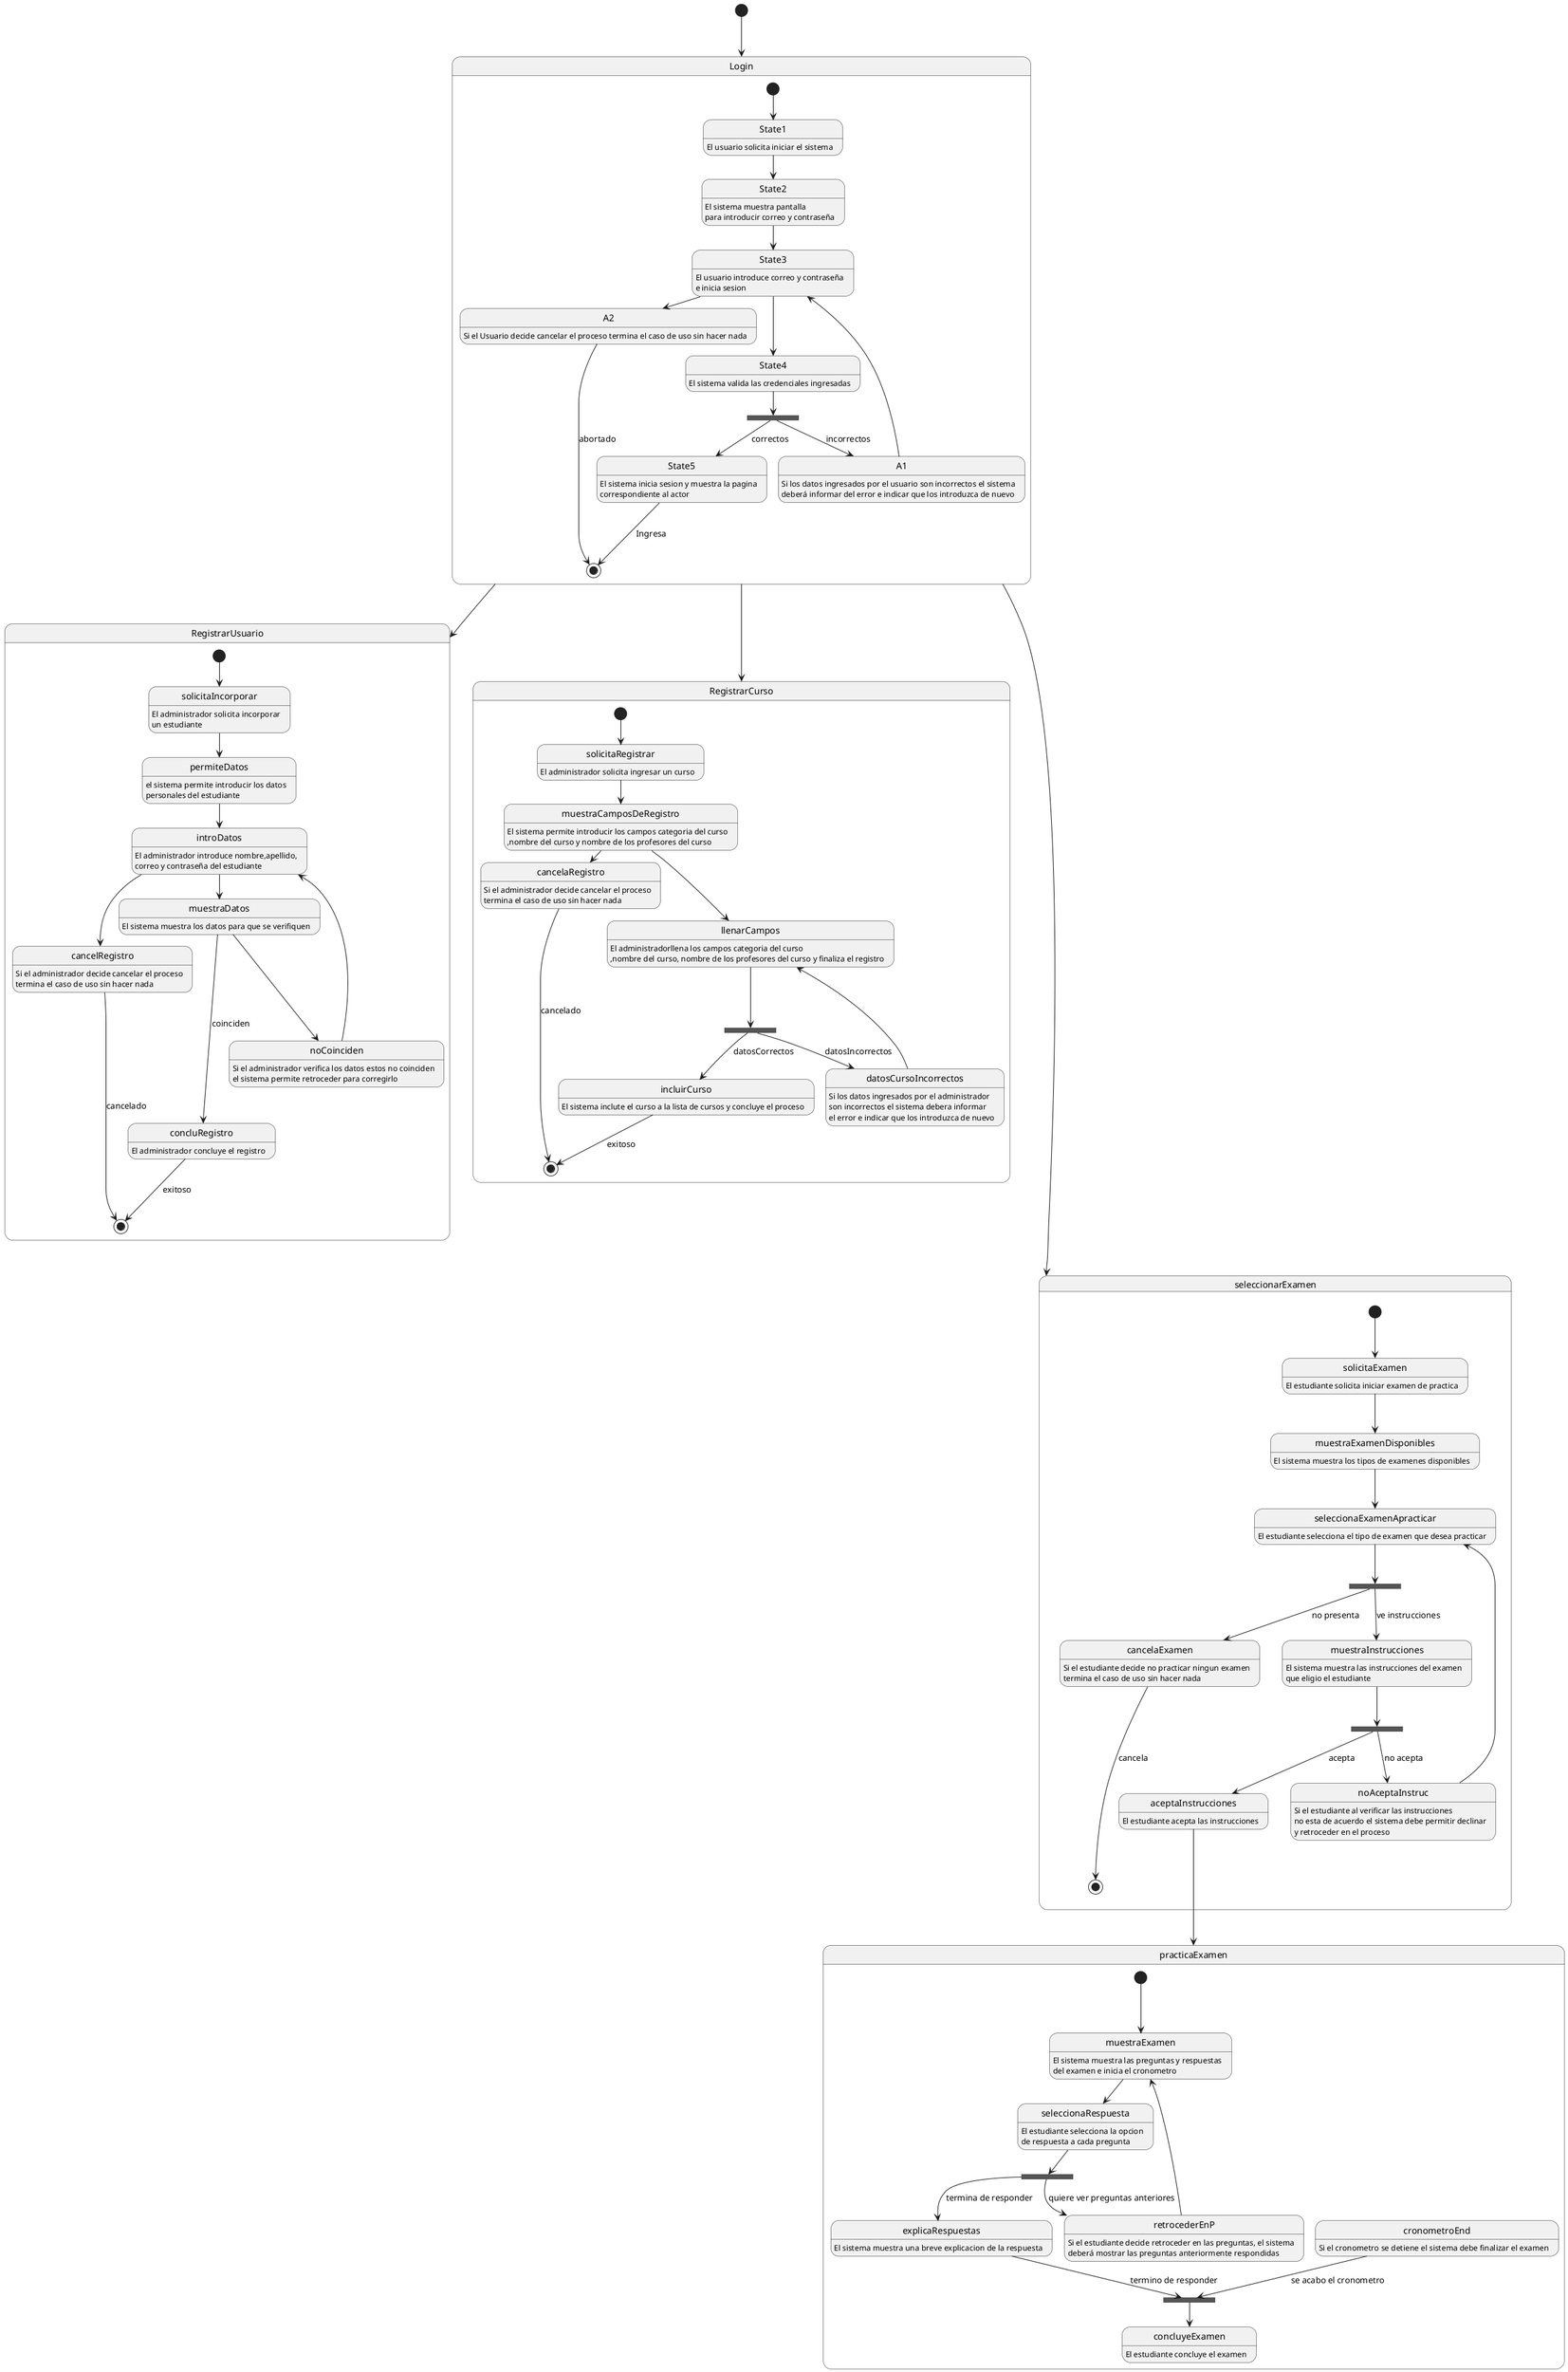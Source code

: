@startuml "Diagrama de estado"
[*]-->Login
state Login{
    [*]-->State1
    State1:El usuario solicita iniciar el sistema
    State1-->State2
    State2:El sistema muestra pantalla
    State2:para introducir correo y contraseña
    State2-->State3
    State3:El usuario introduce correo y contraseña
    State3:e inicia sesion
    State3-->State4
    State4:El sistema valida las credenciales ingresadas
    State5:El sistema inicia sesion y muestra la pagina
    State5:correspondiente al actor
    A1:Si los datos ingresados por el usuario son incorrectos el sistema
    A1:deberá informar del error e indicar que los introduzca de nuevo
    state validacion<<fork>>
    State4-->validacion
    validacion-->State5 :correctos
    validacion-->A1 :incorrectos
    A1-->State3
    State3->A2
    A2-->[*]:abortado
    A2:Si el Usuario decide cancelar el proceso termina el caso de uso sin hacer nada
    State5--->[*]:Ingresa
}

state RegistrarUsuario{
    [*]-->solicitaIncorporar
    solicitaIncorporar:El administrador solicita incorporar
    solicitaIncorporar:un estudiante
    solicitaIncorporar-->permiteDatos
    permiteDatos:el sistema permite introducir los datos
    permiteDatos:personales del estudiante
    introDatos:El administrador introduce nombre,apellido,
    introDatos:correo y contraseña del estudiante
    permiteDatos-->introDatos
    muestraDatos:El sistema muestra los datos para que se verifiquen
    introDatos-->muestraDatos
    concluRegistro:El administrador concluye el registro
    muestraDatos---->concluRegistro :coinciden
    noCoinciden:Si el administrador verifica los datos estos no coinciden
    noCoinciden:el sistema permite retroceder para corregirlo
    muestraDatos--->noCoinciden
    noCoinciden-->introDatos
    cancelRegistro:Si el administrador decide cancelar el proceso
    cancelRegistro:termina el caso de uso sin hacer nada
    introDatos-->cancelRegistro
    cancelRegistro-->[*]:cancelado
    concluRegistro--->[*]:exitoso
}

state RegistrarCurso{
 [*]-->solicitaRegistrar
 solicitaRegistrar:El administrador solicita ingresar un curso
 muestraCamposDeRegistro:El sistema permite introducir los campos categoria del curso
 muestraCamposDeRegistro: ,nombre del curso y nombre de los profesores del curso
 solicitaRegistrar-->muestraCamposDeRegistro
 llenarCampos:El administradorllena los campos categoria del curso
 llenarCampos:,nombre del curso, nombre de los profesores del curso y finaliza el registro
 incluirCurso:El sistema inclute el curso a la lista de cursos y concluye el proceso
 muestraCamposDeRegistro-->llenarCampos
 state validarCurso <<fork>>
 llenarCampos--->validarCurso
 validarCurso-->incluirCurso :datosCorrectos
 datosCursoIncorrectos:Si los datos ingresados por el administrador
 datosCursoIncorrectos:  son incorrectos el sistema debera informar
 datosCursoIncorrectos: el error e indicar que los introduzca de nuevo
 validarCurso-->datosCursoIncorrectos :datosIncorrectos
 datosCursoIncorrectos-->llenarCampos
 cancelaRegistro:Si el administrador decide cancelar el proceso
 cancelaRegistro:termina el caso de uso sin hacer nada
 muestraCamposDeRegistro->cancelaRegistro
 cancelaRegistro--->[*]:cancelado
 incluirCurso-->[*]:exitoso
}

state seleccionarExamen{
    [*]-->solicitaExamen
    state presentaOcancel <<fork>>
    solicitaExamen:El estudiante solicita iniciar examen de practica
    muestraExamenDisponibles: El sistema muestra los tipos de examenes disponibles
    solicitaExamen-->muestraExamenDisponibles
    seleccionaExamenApracticar:El estudiante selecciona el tipo de examen que desea practicar
    muestraExamenDisponibles-->seleccionaExamenApracticar
    muestraInstrucciones:El sistema muestra las instrucciones del examen
    muestraInstrucciones:que eligio el estudiante
    aceptaInstrucciones:El estudiante acepta las instrucciones
    state aceptaInstruc <<fork>>
    muestraInstrucciones-->aceptaInstruc
    aceptaInstruc-->aceptaInstrucciones :acepta
    noAceptaInstruc:Si el estudiante al verificar las instrucciones
    noAceptaInstruc:no esta de acuerdo el sistema debe permitir declinar
    noAceptaInstruc: y retroceder en el proceso
    aceptaInstruc-->noAceptaInstruc :no acepta
    noAceptaInstruc-->seleccionaExamenApracticar
    cancelaExamen:Si el estudiante decide no practicar ningun examen
    cancelaExamen:termina el caso de uso sin hacer nada
    seleccionaExamenApracticar-->presentaOcancel
    presentaOcancel-->cancelaExamen :no presenta
    presentaOcancel-->muestraInstrucciones :ve instrucciones
    cancelaExamen---->[*]:cancela
}

state practicaExamen{
    
    [*]--->muestraExamen
    muestraExamen:El sistema muestra las preguntas y respuestas
    muestraExamen: del examen e inicia el cronometro
    seleccionaRespuesta:El estudiante selecciona la opcion
    seleccionaRespuesta:de respuesta a cada pregunta
    muestraExamen-->seleccionaRespuesta
    explicaRespuestas:El sistema muestra una breve explicacion de la respuesta
   state respondOreturn <<fork>>
    seleccionaRespuesta-->respondOreturn
    concluyeExamen:El estudiante concluye el examen
    cronometroEnd:Si el cronometro se detiene el sistema debe finalizar el examen
    state finalizaExamne <<join>>
    explicaRespuestas-->finalizaExamne :termino de responder
    cronometroEnd-->finalizaExamne :se acabo el cronometro
    finalizaExamne-->concluyeExamen
    retrocederEnP:Si el estudiante decide retroceder en las preguntas, el sistema
    retrocederEnP:deberá mostrar las preguntas anteriormente respondidas
   respondOreturn-->explicaRespuestas :termina de responder
   respondOreturn-->retrocederEnP :quiere ver preguntas anteriores
   retrocederEnP-->muestraExamen
}




aceptaInstrucciones--->practicaExamen
Login-->RegistrarUsuario
Login-->RegistrarCurso
Login--->seleccionarExamen
@enduml